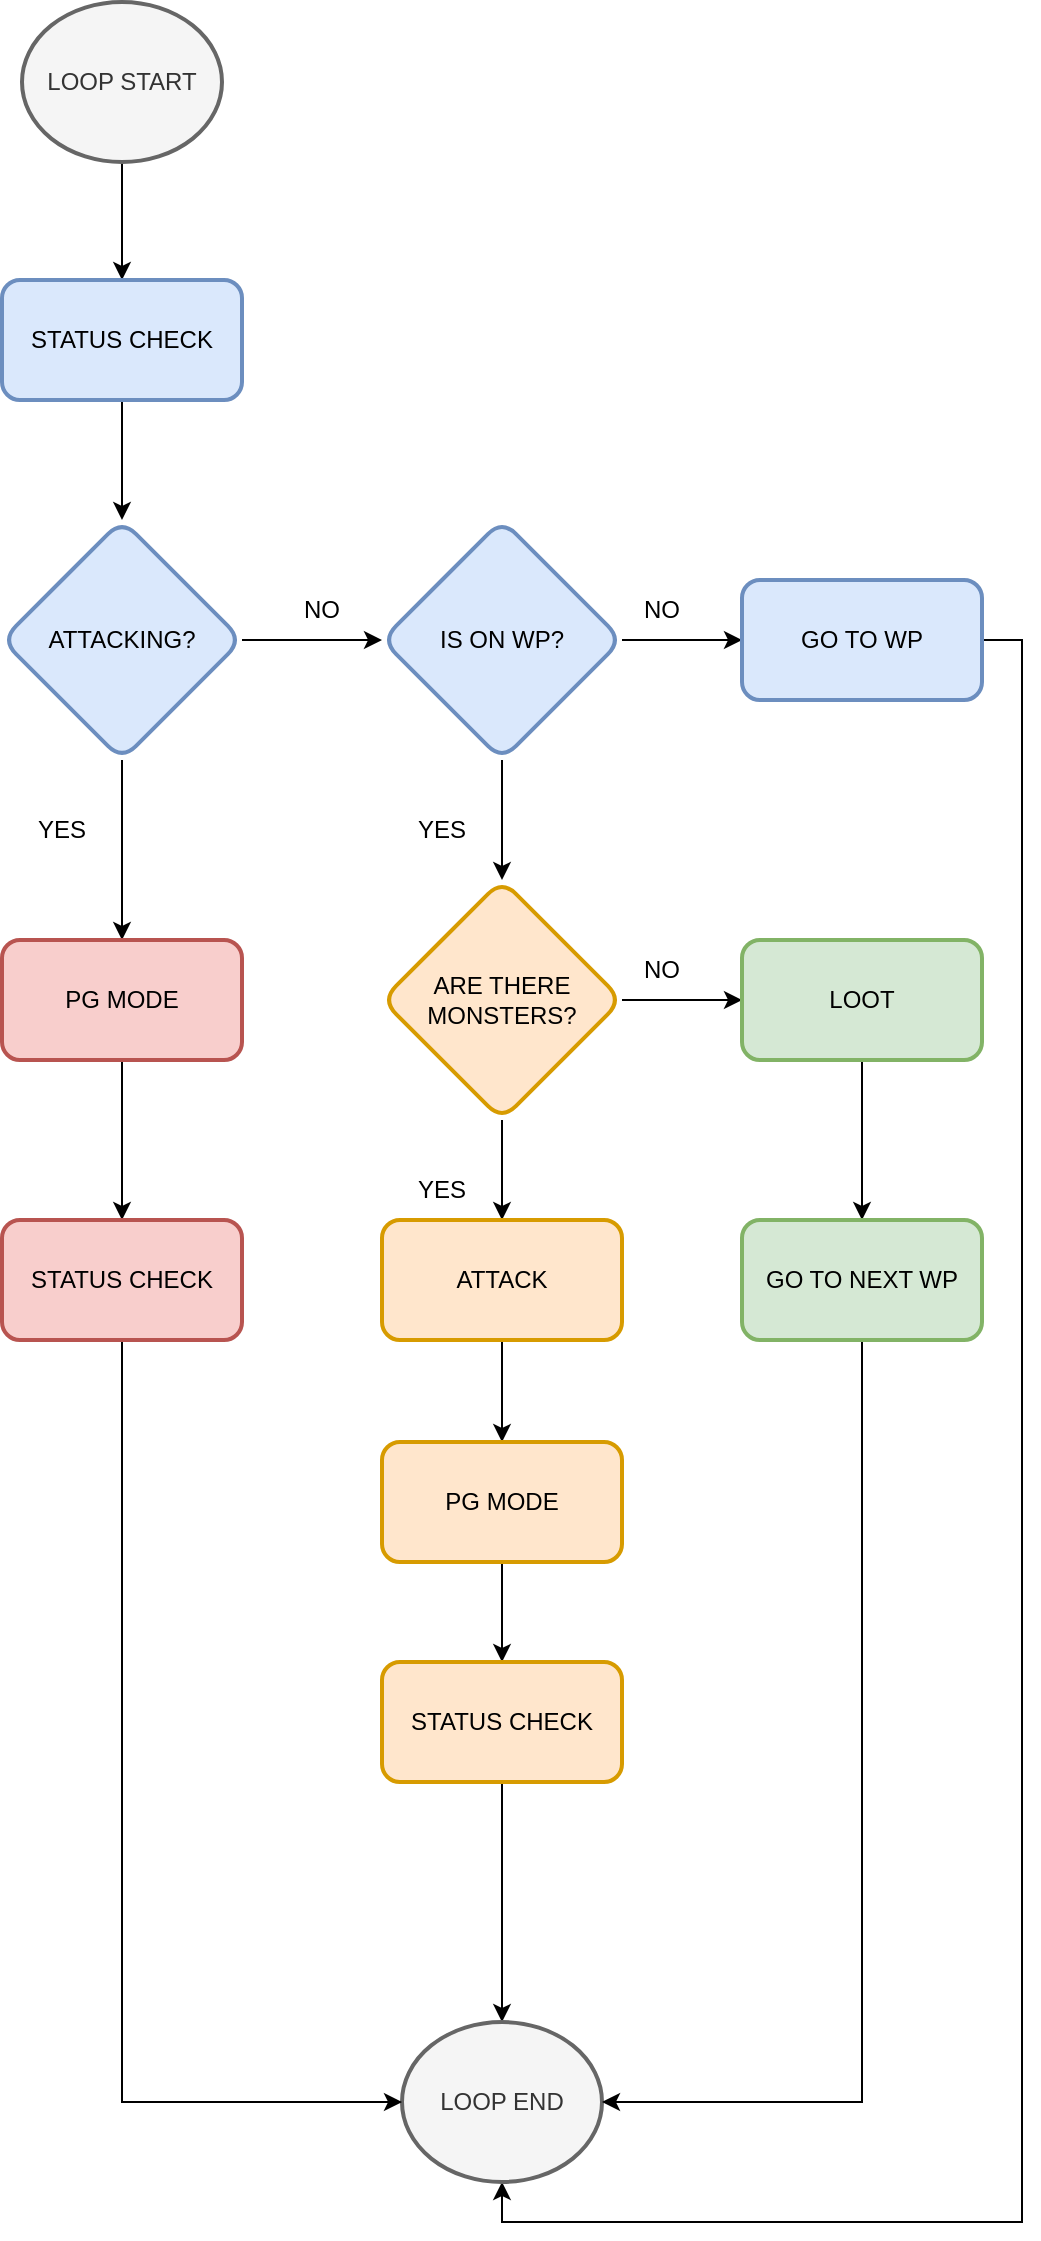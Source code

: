 <mxfile version="18.0.3" type="github">
  <diagram id="C5RBs43oDa-KdzZeNtuy" name="Page-1">
    <mxGraphModel dx="2048" dy="2259" grid="1" gridSize="10" guides="1" tooltips="1" connect="1" arrows="1" fold="1" page="1" pageScale="1" pageWidth="827" pageHeight="1169" math="0" shadow="0">
      <root>
        <mxCell id="WIyWlLk6GJQsqaUBKTNV-0" />
        <mxCell id="WIyWlLk6GJQsqaUBKTNV-1" parent="WIyWlLk6GJQsqaUBKTNV-0" />
        <mxCell id="Tousd2cAixEgL7wH7PzT-29" value="" style="edgeStyle=orthogonalEdgeStyle;rounded=0;orthogonalLoop=1;jettySize=auto;html=1;" edge="1" parent="WIyWlLk6GJQsqaUBKTNV-1" source="Tousd2cAixEgL7wH7PzT-6" target="Tousd2cAixEgL7wH7PzT-28">
          <mxGeometry relative="1" as="geometry" />
        </mxCell>
        <mxCell id="Tousd2cAixEgL7wH7PzT-6" value="LOOP START" style="strokeWidth=2;html=1;shape=mxgraph.flowchart.start_2;whiteSpace=wrap;fillColor=#f5f5f5;fontColor=#333333;strokeColor=#666666;" vertex="1" parent="WIyWlLk6GJQsqaUBKTNV-1">
          <mxGeometry x="10" width="100" height="80" as="geometry" />
        </mxCell>
        <mxCell id="Tousd2cAixEgL7wH7PzT-31" value="" style="edgeStyle=orthogonalEdgeStyle;rounded=0;orthogonalLoop=1;jettySize=auto;html=1;" edge="1" parent="WIyWlLk6GJQsqaUBKTNV-1" source="Tousd2cAixEgL7wH7PzT-28" target="Tousd2cAixEgL7wH7PzT-30">
          <mxGeometry relative="1" as="geometry" />
        </mxCell>
        <mxCell id="Tousd2cAixEgL7wH7PzT-28" value="STATUS CHECK" style="rounded=1;whiteSpace=wrap;html=1;strokeWidth=2;fillColor=#dae8fc;strokeColor=#6c8ebf;" vertex="1" parent="WIyWlLk6GJQsqaUBKTNV-1">
          <mxGeometry y="139" width="120" height="60" as="geometry" />
        </mxCell>
        <mxCell id="Tousd2cAixEgL7wH7PzT-35" value="" style="edgeStyle=orthogonalEdgeStyle;rounded=0;orthogonalLoop=1;jettySize=auto;html=1;" edge="1" parent="WIyWlLk6GJQsqaUBKTNV-1" source="Tousd2cAixEgL7wH7PzT-30" target="Tousd2cAixEgL7wH7PzT-34">
          <mxGeometry relative="1" as="geometry" />
        </mxCell>
        <mxCell id="Tousd2cAixEgL7wH7PzT-37" value="" style="edgeStyle=orthogonalEdgeStyle;rounded=0;orthogonalLoop=1;jettySize=auto;html=1;" edge="1" parent="WIyWlLk6GJQsqaUBKTNV-1" source="Tousd2cAixEgL7wH7PzT-30" target="Tousd2cAixEgL7wH7PzT-36">
          <mxGeometry relative="1" as="geometry" />
        </mxCell>
        <mxCell id="Tousd2cAixEgL7wH7PzT-30" value="ATTACKING?" style="rhombus;whiteSpace=wrap;html=1;rounded=1;strokeWidth=2;fillColor=#dae8fc;strokeColor=#6c8ebf;" vertex="1" parent="WIyWlLk6GJQsqaUBKTNV-1">
          <mxGeometry y="259" width="120" height="120" as="geometry" />
        </mxCell>
        <mxCell id="Tousd2cAixEgL7wH7PzT-56" value="" style="edgeStyle=orthogonalEdgeStyle;rounded=0;orthogonalLoop=1;jettySize=auto;html=1;" edge="1" parent="WIyWlLk6GJQsqaUBKTNV-1" source="Tousd2cAixEgL7wH7PzT-34" target="Tousd2cAixEgL7wH7PzT-55">
          <mxGeometry relative="1" as="geometry" />
        </mxCell>
        <mxCell id="Tousd2cAixEgL7wH7PzT-34" value="PG MODE" style="rounded=1;whiteSpace=wrap;html=1;strokeWidth=2;fillColor=#f8cecc;strokeColor=#b85450;" vertex="1" parent="WIyWlLk6GJQsqaUBKTNV-1">
          <mxGeometry y="469" width="120" height="60" as="geometry" />
        </mxCell>
        <mxCell id="Tousd2cAixEgL7wH7PzT-39" value="" style="edgeStyle=orthogonalEdgeStyle;rounded=0;orthogonalLoop=1;jettySize=auto;html=1;" edge="1" parent="WIyWlLk6GJQsqaUBKTNV-1" source="Tousd2cAixEgL7wH7PzT-36" target="Tousd2cAixEgL7wH7PzT-38">
          <mxGeometry relative="1" as="geometry" />
        </mxCell>
        <mxCell id="Tousd2cAixEgL7wH7PzT-41" value="" style="edgeStyle=orthogonalEdgeStyle;rounded=0;orthogonalLoop=1;jettySize=auto;html=1;" edge="1" parent="WIyWlLk6GJQsqaUBKTNV-1" source="Tousd2cAixEgL7wH7PzT-36" target="Tousd2cAixEgL7wH7PzT-40">
          <mxGeometry relative="1" as="geometry" />
        </mxCell>
        <mxCell id="Tousd2cAixEgL7wH7PzT-36" value="IS ON WP?" style="rhombus;whiteSpace=wrap;html=1;rounded=1;strokeWidth=2;fillColor=#dae8fc;strokeColor=#6c8ebf;" vertex="1" parent="WIyWlLk6GJQsqaUBKTNV-1">
          <mxGeometry x="190" y="259" width="120" height="120" as="geometry" />
        </mxCell>
        <mxCell id="Tousd2cAixEgL7wH7PzT-43" value="" style="edgeStyle=orthogonalEdgeStyle;rounded=0;orthogonalLoop=1;jettySize=auto;html=1;" edge="1" parent="WIyWlLk6GJQsqaUBKTNV-1" source="Tousd2cAixEgL7wH7PzT-38" target="Tousd2cAixEgL7wH7PzT-42">
          <mxGeometry relative="1" as="geometry" />
        </mxCell>
        <mxCell id="Tousd2cAixEgL7wH7PzT-45" value="" style="edgeStyle=orthogonalEdgeStyle;rounded=0;orthogonalLoop=1;jettySize=auto;html=1;" edge="1" parent="WIyWlLk6GJQsqaUBKTNV-1" source="Tousd2cAixEgL7wH7PzT-38" target="Tousd2cAixEgL7wH7PzT-44">
          <mxGeometry relative="1" as="geometry" />
        </mxCell>
        <mxCell id="Tousd2cAixEgL7wH7PzT-38" value="ARE THERE MONSTERS?" style="rhombus;whiteSpace=wrap;html=1;rounded=1;strokeWidth=2;fillColor=#ffe6cc;strokeColor=#d79b00;" vertex="1" parent="WIyWlLk6GJQsqaUBKTNV-1">
          <mxGeometry x="190" y="439" width="120" height="120" as="geometry" />
        </mxCell>
        <mxCell id="Tousd2cAixEgL7wH7PzT-64" style="edgeStyle=orthogonalEdgeStyle;rounded=0;orthogonalLoop=1;jettySize=auto;html=1;exitX=1;exitY=0.5;exitDx=0;exitDy=0;entryX=0.5;entryY=1;entryDx=0;entryDy=0;" edge="1" parent="WIyWlLk6GJQsqaUBKTNV-1" source="Tousd2cAixEgL7wH7PzT-40" target="Tousd2cAixEgL7wH7PzT-52">
          <mxGeometry relative="1" as="geometry" />
        </mxCell>
        <mxCell id="Tousd2cAixEgL7wH7PzT-40" value="GO TO WP" style="rounded=1;whiteSpace=wrap;html=1;strokeWidth=2;fillColor=#dae8fc;strokeColor=#6c8ebf;" vertex="1" parent="WIyWlLk6GJQsqaUBKTNV-1">
          <mxGeometry x="370" y="289" width="120" height="60" as="geometry" />
        </mxCell>
        <mxCell id="Tousd2cAixEgL7wH7PzT-59" value="" style="edgeStyle=orthogonalEdgeStyle;rounded=0;orthogonalLoop=1;jettySize=auto;html=1;" edge="1" parent="WIyWlLk6GJQsqaUBKTNV-1" source="Tousd2cAixEgL7wH7PzT-42" target="Tousd2cAixEgL7wH7PzT-58">
          <mxGeometry relative="1" as="geometry" />
        </mxCell>
        <mxCell id="Tousd2cAixEgL7wH7PzT-42" value="LOOT" style="whiteSpace=wrap;html=1;rounded=1;strokeWidth=2;fillColor=#d5e8d4;strokeColor=#82b366;" vertex="1" parent="WIyWlLk6GJQsqaUBKTNV-1">
          <mxGeometry x="370" y="469" width="120" height="60" as="geometry" />
        </mxCell>
        <mxCell id="Tousd2cAixEgL7wH7PzT-47" value="" style="edgeStyle=orthogonalEdgeStyle;rounded=0;orthogonalLoop=1;jettySize=auto;html=1;" edge="1" parent="WIyWlLk6GJQsqaUBKTNV-1" source="Tousd2cAixEgL7wH7PzT-44" target="Tousd2cAixEgL7wH7PzT-46">
          <mxGeometry relative="1" as="geometry" />
        </mxCell>
        <mxCell id="Tousd2cAixEgL7wH7PzT-44" value="ATTACK" style="whiteSpace=wrap;html=1;rounded=1;strokeWidth=2;fillColor=#ffe6cc;strokeColor=#d79b00;" vertex="1" parent="WIyWlLk6GJQsqaUBKTNV-1">
          <mxGeometry x="190" y="609" width="120" height="60" as="geometry" />
        </mxCell>
        <mxCell id="Tousd2cAixEgL7wH7PzT-49" value="" style="edgeStyle=orthogonalEdgeStyle;rounded=0;orthogonalLoop=1;jettySize=auto;html=1;" edge="1" parent="WIyWlLk6GJQsqaUBKTNV-1" source="Tousd2cAixEgL7wH7PzT-46" target="Tousd2cAixEgL7wH7PzT-48">
          <mxGeometry relative="1" as="geometry" />
        </mxCell>
        <mxCell id="Tousd2cAixEgL7wH7PzT-46" value="PG MODE" style="whiteSpace=wrap;html=1;rounded=1;strokeWidth=2;fillColor=#ffe6cc;strokeColor=#d79b00;" vertex="1" parent="WIyWlLk6GJQsqaUBKTNV-1">
          <mxGeometry x="190" y="720" width="120" height="60" as="geometry" />
        </mxCell>
        <mxCell id="Tousd2cAixEgL7wH7PzT-53" value="" style="edgeStyle=orthogonalEdgeStyle;rounded=0;orthogonalLoop=1;jettySize=auto;html=1;" edge="1" parent="WIyWlLk6GJQsqaUBKTNV-1" source="Tousd2cAixEgL7wH7PzT-48" target="Tousd2cAixEgL7wH7PzT-52">
          <mxGeometry relative="1" as="geometry" />
        </mxCell>
        <mxCell id="Tousd2cAixEgL7wH7PzT-48" value="STATUS CHECK" style="whiteSpace=wrap;html=1;rounded=1;strokeWidth=2;fillColor=#ffe6cc;strokeColor=#d79b00;" vertex="1" parent="WIyWlLk6GJQsqaUBKTNV-1">
          <mxGeometry x="190" y="830" width="120" height="60" as="geometry" />
        </mxCell>
        <mxCell id="Tousd2cAixEgL7wH7PzT-52" value="LOOP END" style="ellipse;whiteSpace=wrap;html=1;rounded=1;strokeWidth=2;fillColor=#f5f5f5;fontColor=#333333;strokeColor=#666666;" vertex="1" parent="WIyWlLk6GJQsqaUBKTNV-1">
          <mxGeometry x="200" y="1010" width="100" height="80" as="geometry" />
        </mxCell>
        <mxCell id="Tousd2cAixEgL7wH7PzT-57" style="edgeStyle=orthogonalEdgeStyle;rounded=0;orthogonalLoop=1;jettySize=auto;html=1;exitX=0.5;exitY=1;exitDx=0;exitDy=0;entryX=0;entryY=0.5;entryDx=0;entryDy=0;" edge="1" parent="WIyWlLk6GJQsqaUBKTNV-1" source="Tousd2cAixEgL7wH7PzT-55" target="Tousd2cAixEgL7wH7PzT-52">
          <mxGeometry relative="1" as="geometry" />
        </mxCell>
        <mxCell id="Tousd2cAixEgL7wH7PzT-55" value="STATUS CHECK" style="whiteSpace=wrap;html=1;rounded=1;strokeWidth=2;fillColor=#f8cecc;strokeColor=#b85450;" vertex="1" parent="WIyWlLk6GJQsqaUBKTNV-1">
          <mxGeometry y="609" width="120" height="60" as="geometry" />
        </mxCell>
        <mxCell id="Tousd2cAixEgL7wH7PzT-63" style="edgeStyle=orthogonalEdgeStyle;rounded=0;orthogonalLoop=1;jettySize=auto;html=1;exitX=0.5;exitY=1;exitDx=0;exitDy=0;entryX=1;entryY=0.5;entryDx=0;entryDy=0;" edge="1" parent="WIyWlLk6GJQsqaUBKTNV-1" source="Tousd2cAixEgL7wH7PzT-58" target="Tousd2cAixEgL7wH7PzT-52">
          <mxGeometry relative="1" as="geometry" />
        </mxCell>
        <mxCell id="Tousd2cAixEgL7wH7PzT-58" value="GO TO NEXT WP" style="whiteSpace=wrap;html=1;rounded=1;strokeWidth=2;fillColor=#d5e8d4;strokeColor=#82b366;" vertex="1" parent="WIyWlLk6GJQsqaUBKTNV-1">
          <mxGeometry x="370" y="609" width="120" height="60" as="geometry" />
        </mxCell>
        <mxCell id="Tousd2cAixEgL7wH7PzT-65" value="YES" style="text;html=1;strokeColor=none;fillColor=none;align=center;verticalAlign=middle;whiteSpace=wrap;rounded=0;" vertex="1" parent="WIyWlLk6GJQsqaUBKTNV-1">
          <mxGeometry y="399" width="60" height="30" as="geometry" />
        </mxCell>
        <mxCell id="Tousd2cAixEgL7wH7PzT-66" value="YES" style="text;html=1;strokeColor=none;fillColor=none;align=center;verticalAlign=middle;whiteSpace=wrap;rounded=0;" vertex="1" parent="WIyWlLk6GJQsqaUBKTNV-1">
          <mxGeometry x="190" y="579" width="60" height="30" as="geometry" />
        </mxCell>
        <mxCell id="Tousd2cAixEgL7wH7PzT-67" value="YES" style="text;html=1;strokeColor=none;fillColor=none;align=center;verticalAlign=middle;whiteSpace=wrap;rounded=0;" vertex="1" parent="WIyWlLk6GJQsqaUBKTNV-1">
          <mxGeometry x="190" y="399" width="60" height="30" as="geometry" />
        </mxCell>
        <mxCell id="Tousd2cAixEgL7wH7PzT-69" value="NO" style="text;html=1;strokeColor=none;fillColor=none;align=center;verticalAlign=middle;whiteSpace=wrap;rounded=0;" vertex="1" parent="WIyWlLk6GJQsqaUBKTNV-1">
          <mxGeometry x="130" y="289" width="60" height="30" as="geometry" />
        </mxCell>
        <mxCell id="Tousd2cAixEgL7wH7PzT-70" value="NO" style="text;html=1;strokeColor=none;fillColor=none;align=center;verticalAlign=middle;whiteSpace=wrap;rounded=0;" vertex="1" parent="WIyWlLk6GJQsqaUBKTNV-1">
          <mxGeometry x="300" y="289" width="60" height="30" as="geometry" />
        </mxCell>
        <mxCell id="Tousd2cAixEgL7wH7PzT-71" value="NO" style="text;html=1;strokeColor=none;fillColor=none;align=center;verticalAlign=middle;whiteSpace=wrap;rounded=0;" vertex="1" parent="WIyWlLk6GJQsqaUBKTNV-1">
          <mxGeometry x="300" y="469" width="60" height="30" as="geometry" />
        </mxCell>
      </root>
    </mxGraphModel>
  </diagram>
</mxfile>
